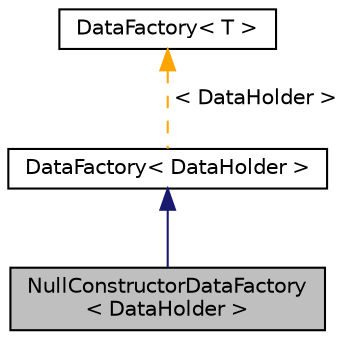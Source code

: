 digraph "NullConstructorDataFactory&lt; DataHolder &gt;"
{
  edge [fontname="Helvetica",fontsize="10",labelfontname="Helvetica",labelfontsize="10"];
  node [fontname="Helvetica",fontsize="10",shape=record];
  Node0 [label="NullConstructorDataFactory\l\< DataHolder \>",height=0.2,width=0.4,color="black", fillcolor="grey75", style="filled", fontcolor="black"];
  Node1 -> Node0 [dir="back",color="midnightblue",fontsize="10",style="solid",fontname="Helvetica"];
  Node1 [label="DataFactory\< DataHolder \>",height=0.2,width=0.4,color="black", fillcolor="white", style="filled",URL="$classDataFactory.html"];
  Node2 -> Node1 [dir="back",color="orange",fontsize="10",style="dashed",label=" \< DataHolder \>" ,fontname="Helvetica"];
  Node2 [label="DataFactory\< T \>",height=0.2,width=0.4,color="black", fillcolor="white", style="filled",URL="$classDataFactory.html",tooltip="Factory object to data members of a BoxLayoutData container. "];
}
